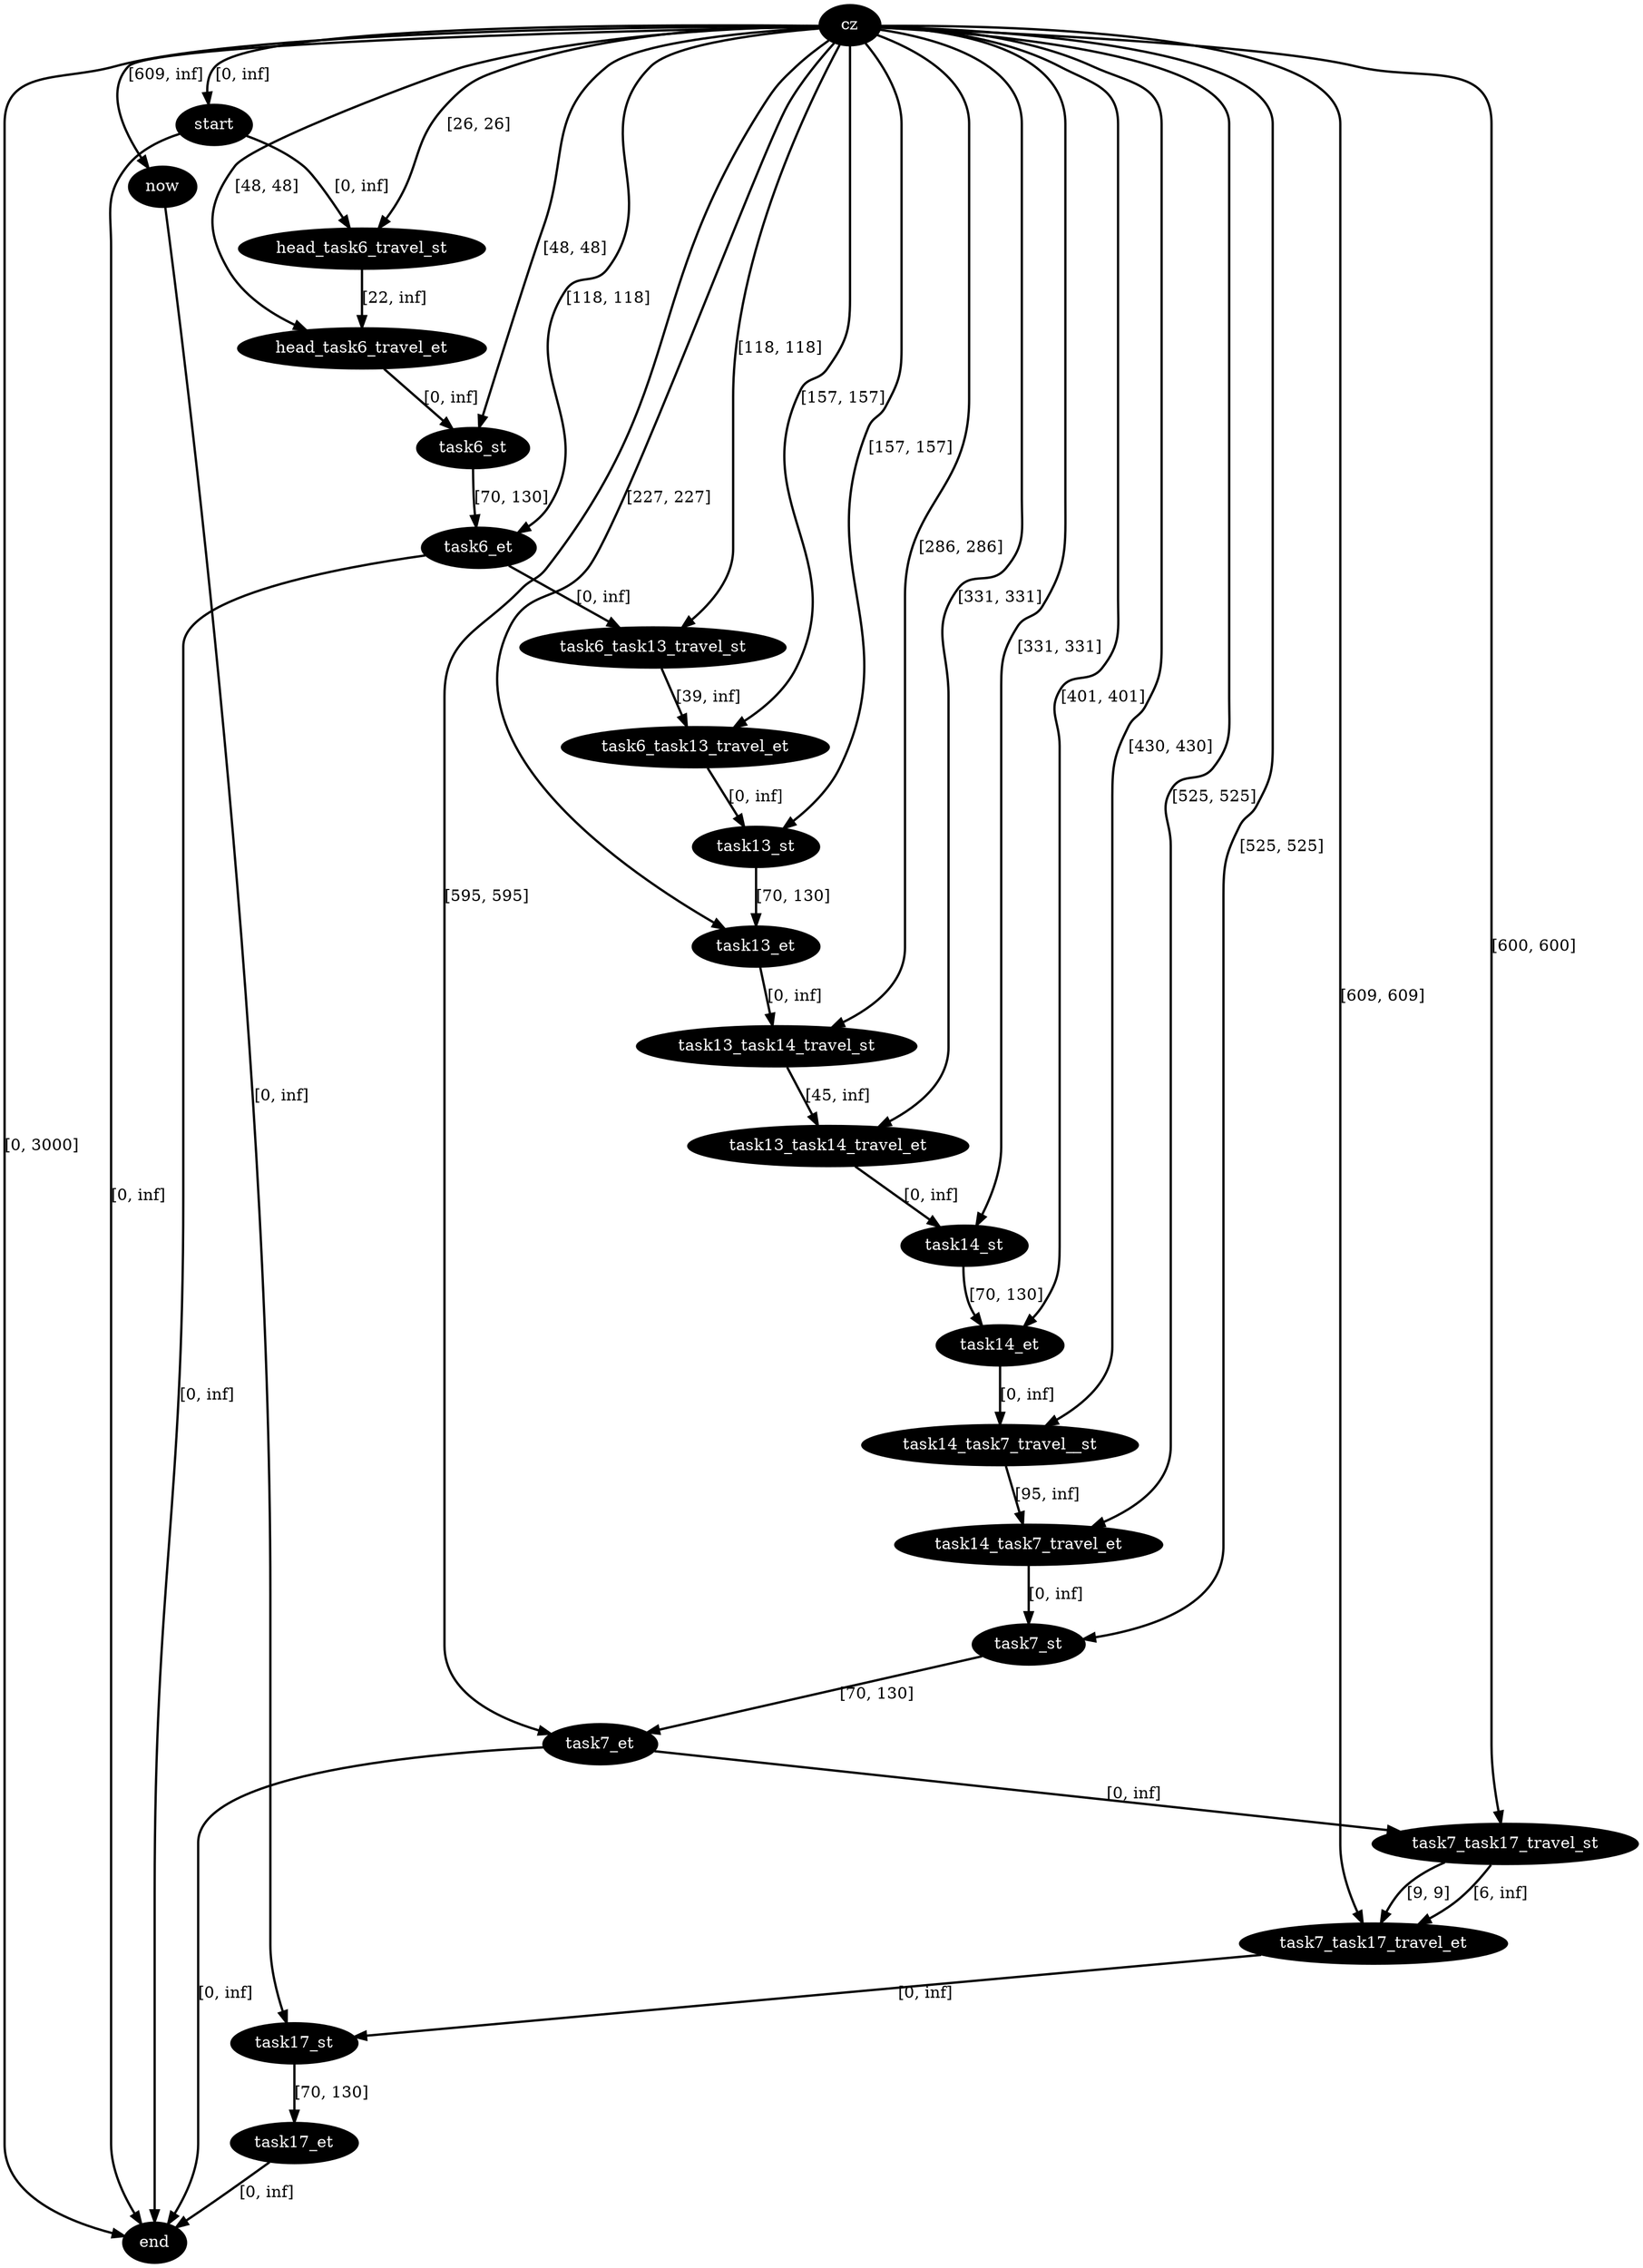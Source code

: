 digraph plan {
0[label="cz",style=filled,fillcolor=black,fontcolor=white];
1[label="start",style=filled,fillcolor=black,fontcolor=white];
2[label="now",style=filled,fillcolor=black,fontcolor=white];
3[label="end",style=filled,fillcolor=black,fontcolor=white];
13[label="head_task6_travel_st",style=filled,fillcolor=black,fontcolor=white];
14[label="head_task6_travel_et",style=filled,fillcolor=black,fontcolor=white];
15[label="task6_st",style=filled,fillcolor=black,fontcolor=white];
16[label="task6_et",style=filled,fillcolor=black,fontcolor=white];
23[label="task7_st",style=filled,fillcolor=black,fontcolor=white];
24[label="task7_et",style=filled,fillcolor=black,fontcolor=white];
57[label="task13_st",style=filled,fillcolor=black,fontcolor=white];
58[label="task13_et",style=filled,fillcolor=black,fontcolor=white];
77[label="task14_st",style=filled,fillcolor=black,fontcolor=white];
78[label="task14_et",style=filled,fillcolor=black,fontcolor=white];
152[label="task6_task13_travel_st",style=filled,fillcolor=black,fontcolor=white];
153[label="task6_task13_travel_et",style=filled,fillcolor=black,fontcolor=white];
155[label="task13_task14_travel_st",style=filled,fillcolor=black,fontcolor=white];
156[label="task13_task14_travel_et",style=filled,fillcolor=black,fontcolor=white];
158[label="task14_task7_travel__st",style=filled,fillcolor=black,fontcolor=white];
159[label="task14_task7_travel_et",style=filled,fillcolor=black,fontcolor=white];
163[label="task7_task17_travel_st",style=filled,fillcolor=black,fontcolor=white];
164[label="task7_task17_travel_et",style=filled,fillcolor=black,fontcolor=white];
165[label="task17_st",style=filled,fillcolor=black,fontcolor=white];
166[label="task17_et",style=filled,fillcolor=black,fontcolor=white];
"0"->"1"[label="[0, inf]",penwidth=2,color=black];
"0"->"3"[label="[0, 3000]",penwidth=2,color=black];
"13"->"14"[label="[22, inf]",penwidth=2,color=black];
"0"->"14"[label="[48, 48]",penwidth=2,color=black];
"1"->"13"[label="[0, inf]",penwidth=2,color=black];
"0"->"13"[label="[26, 26]",penwidth=2,color=black];
"0"->"2"[label="[609, inf]",penwidth=2,color=black];
"2"->"165"[label="[0, inf]",penwidth=2,color=black];
"1"->"3"[label="[0, inf]",penwidth=2,color=black];
"0"->"58"[label="[227, 227]",penwidth=2,color=black];
"0"->"57"[label="[157, 157]",penwidth=2,color=black];
"155"->"156"[label="[45, inf]",penwidth=2,color=black];
"0"->"156"[label="[331, 331]",penwidth=2,color=black];
"58"->"155"[label="[0, inf]",penwidth=2,color=black];
"0"->"155"[label="[286, 286]",penwidth=2,color=black];
"57"->"58"[label="[70, 130]",penwidth=2,color=black];
"153"->"57"[label="[0, inf]",penwidth=2,color=black];
"0"->"78"[label="[401, 401]",penwidth=2,color=black];
"0"->"77"[label="[331, 331]",penwidth=2,color=black];
"0"->"158"[label="[430, 430]",penwidth=2,color=black];
"159"->"23"[label="[0, inf]",penwidth=2,color=black];
"0"->"159"[label="[525, 525]",penwidth=2,color=black];
"78"->"158"[label="[0, inf]",penwidth=2,color=black];
"158"->"159"[label="[95, inf]",penwidth=2,color=black];
"77"->"78"[label="[70, 130]",penwidth=2,color=black];
"156"->"77"[label="[0, inf]",penwidth=2,color=black];
"166"->"3"[label="[0, inf]",penwidth=2,color=black];
"165"->"166"[label="[70, 130]",penwidth=2,color=black];
"164"->"165"[label="[0, inf]",penwidth=2,color=black];
"0"->"16"[label="[118, 118]",penwidth=2,color=black];
"16"->"3"[label="[0, inf]",penwidth=2,color=black];
"0"->"15"[label="[48, 48]",penwidth=2,color=black];
"152"->"153"[label="[39, inf]",penwidth=2,color=black];
"0"->"153"[label="[157, 157]",penwidth=2,color=black];
"16"->"152"[label="[0, inf]",penwidth=2,color=black];
"0"->"152"[label="[118, 118]",penwidth=2,color=black];
"15"->"16"[label="[70, 130]",penwidth=2,color=black];
"14"->"15"[label="[0, inf]",penwidth=2,color=black];
"0"->"24"[label="[595, 595]",penwidth=2,color=black];
"24"->"3"[label="[0, inf]",penwidth=2,color=black];
"0"->"23"[label="[525, 525]",penwidth=2,color=black];
"163"->"164"[label="[6, inf]",penwidth=2,color=black];
"0"->"164"[label="[609, 609]",penwidth=2,color=black];
"24"->"163"[label="[0, inf]",penwidth=2,color=black];
"0"->"163"[label="[600, 600]",penwidth=2,color=black];
"163"->"164"[label="[9, 9]",penwidth=2,color=black];
"23"->"24"[label="[70, 130]",penwidth=2,color=black];
}
